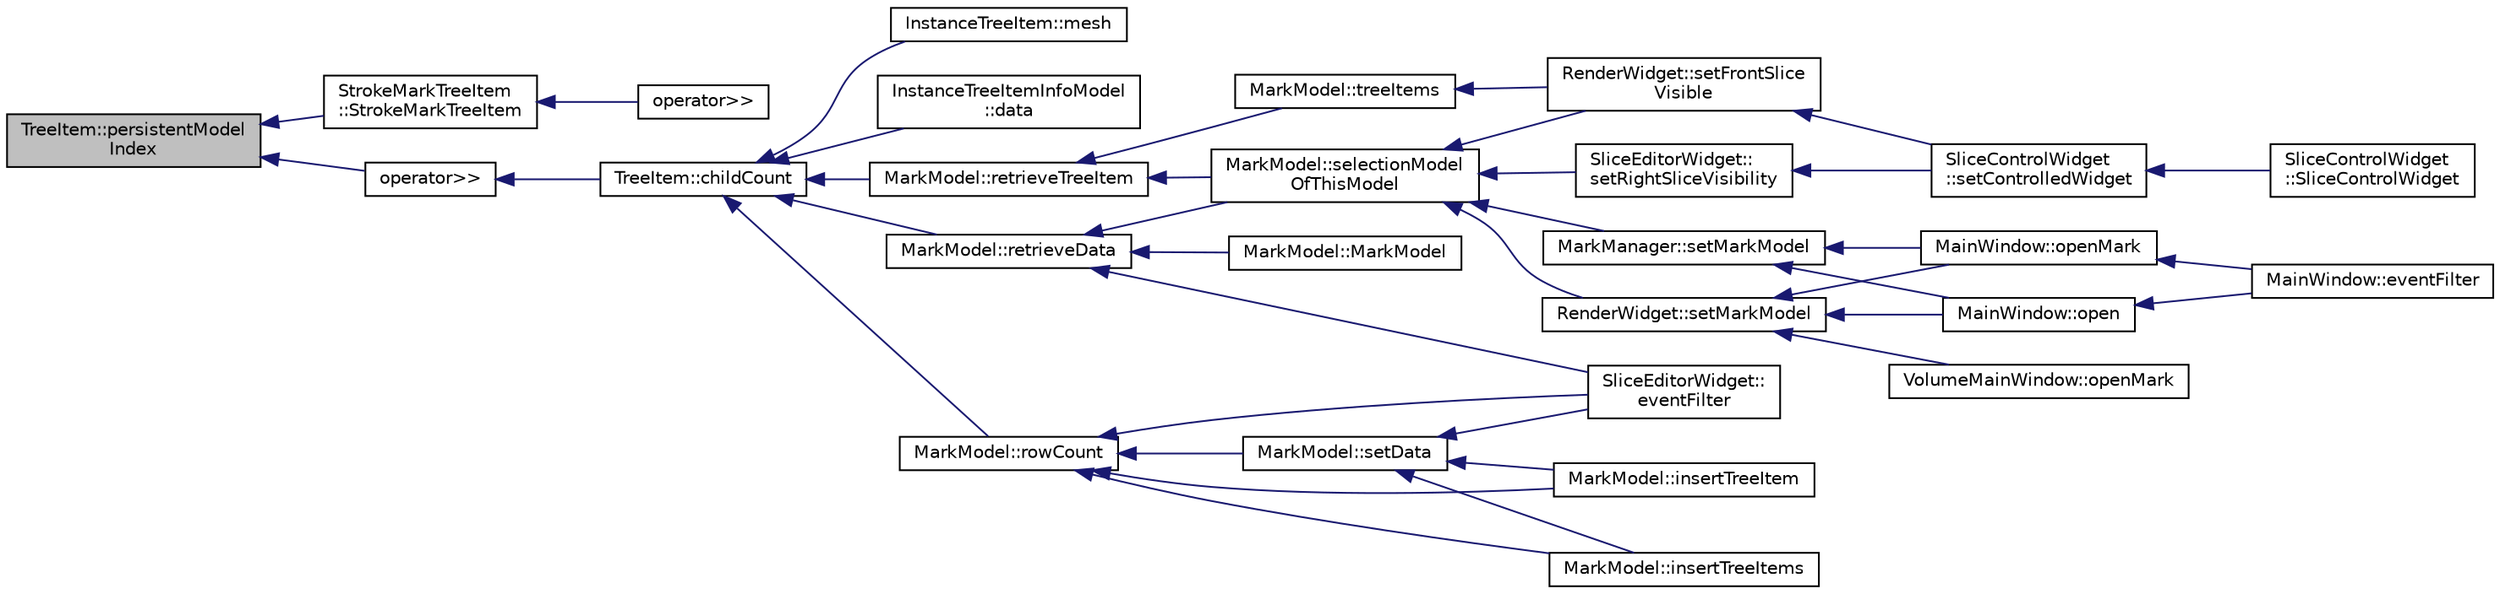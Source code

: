 digraph "TreeItem::persistentModelIndex"
{
  edge [fontname="Helvetica",fontsize="10",labelfontname="Helvetica",labelfontsize="10"];
  node [fontname="Helvetica",fontsize="10",shape=record];
  rankdir="LR";
  Node144 [label="TreeItem::persistentModel\lIndex",height=0.2,width=0.4,color="black", fillcolor="grey75", style="filled", fontcolor="black"];
  Node144 -> Node145 [dir="back",color="midnightblue",fontsize="10",style="solid",fontname="Helvetica"];
  Node145 [label="StrokeMarkTreeItem\l::StrokeMarkTreeItem",height=0.2,width=0.4,color="black", fillcolor="white", style="filled",URL="$class_stroke_mark_tree_item.html#a048deb53ecb914ae3744c58d04e5f481"];
  Node145 -> Node146 [dir="back",color="midnightblue",fontsize="10",style="solid",fontname="Helvetica"];
  Node146 [label="operator\>\>",height=0.2,width=0.4,color="black", fillcolor="white", style="filled",URL="$marktreeitem_8cpp.html#a42408b602c7afd582f1e0ee4c2687b65"];
  Node144 -> Node147 [dir="back",color="midnightblue",fontsize="10",style="solid",fontname="Helvetica"];
  Node147 [label="operator\>\>",height=0.2,width=0.4,color="black", fillcolor="white", style="filled",URL="$treeitem_8h.html#a437228530f02a7bebd73f29f411e82b0"];
  Node147 -> Node148 [dir="back",color="midnightblue",fontsize="10",style="solid",fontname="Helvetica"];
  Node148 [label="TreeItem::childCount",height=0.2,width=0.4,color="black", fillcolor="white", style="filled",URL="$class_tree_item.html#a14551ec37f50067974fc93aa78b4b6e1"];
  Node148 -> Node149 [dir="back",color="midnightblue",fontsize="10",style="solid",fontname="Helvetica"];
  Node149 [label="InstanceTreeItem::mesh",height=0.2,width=0.4,color="black", fillcolor="white", style="filled",URL="$class_instance_tree_item.html#a87288f39102b83857e44cd1245dd9b92"];
  Node148 -> Node150 [dir="back",color="midnightblue",fontsize="10",style="solid",fontname="Helvetica"];
  Node150 [label="InstanceTreeItemInfoModel\l::data",height=0.2,width=0.4,color="black", fillcolor="white", style="filled",URL="$class_instance_tree_item_info_model.html#a9d86725a5661fd4f8b84c2844bb25174"];
  Node148 -> Node151 [dir="back",color="midnightblue",fontsize="10",style="solid",fontname="Helvetica"];
  Node151 [label="MarkModel::retrieveData",height=0.2,width=0.4,color="black", fillcolor="white", style="filled",URL="$class_mark_model.html#af319ad9abc81c3b59112d9c8c08f2cab"];
  Node151 -> Node152 [dir="back",color="midnightblue",fontsize="10",style="solid",fontname="Helvetica"];
  Node152 [label="MarkModel::MarkModel",height=0.2,width=0.4,color="black", fillcolor="white", style="filled",URL="$class_mark_model.html#a41f493af223c4e686214ab685b46a65a",tooltip="Creates a mark model from a file. "];
  Node151 -> Node153 [dir="back",color="midnightblue",fontsize="10",style="solid",fontname="Helvetica"];
  Node153 [label="MarkModel::selectionModel\lOfThisModel",height=0.2,width=0.4,color="black", fillcolor="white", style="filled",URL="$class_mark_model.html#ad58bc2e692e3b5a0716e20145d135e50"];
  Node153 -> Node154 [dir="back",color="midnightblue",fontsize="10",style="solid",fontname="Helvetica"];
  Node154 [label="MarkManager::setMarkModel",height=0.2,width=0.4,color="black", fillcolor="white", style="filled",URL="$class_mark_manager.html#a1c5504fe103bdbd2402f1bf35081c04a",tooltip="Set new model model to the widget. "];
  Node154 -> Node155 [dir="back",color="midnightblue",fontsize="10",style="solid",fontname="Helvetica"];
  Node155 [label="MainWindow::open",height=0.2,width=0.4,color="black", fillcolor="white", style="filled",URL="$class_main_window.html#a1e8fb82ba2db0b722d9cd49fb05e4952"];
  Node155 -> Node156 [dir="back",color="midnightblue",fontsize="10",style="solid",fontname="Helvetica"];
  Node156 [label="MainWindow::eventFilter",height=0.2,width=0.4,color="black", fillcolor="white", style="filled",URL="$class_main_window.html#ade305265b2120df2489a5ebeb07ebbe1"];
  Node154 -> Node157 [dir="back",color="midnightblue",fontsize="10",style="solid",fontname="Helvetica"];
  Node157 [label="MainWindow::openMark",height=0.2,width=0.4,color="black", fillcolor="white", style="filled",URL="$class_main_window.html#a9cd18140979dd0f5d1312e9c66de19da"];
  Node157 -> Node156 [dir="back",color="midnightblue",fontsize="10",style="solid",fontname="Helvetica"];
  Node153 -> Node158 [dir="back",color="midnightblue",fontsize="10",style="solid",fontname="Helvetica"];
  Node158 [label="RenderWidget::setMarkModel",height=0.2,width=0.4,color="black", fillcolor="white", style="filled",URL="$class_render_widget.html#ae525129d1fd36fa90f7c6674f4b51d70",tooltip="Sets the slice model as the given model. "];
  Node158 -> Node155 [dir="back",color="midnightblue",fontsize="10",style="solid",fontname="Helvetica"];
  Node158 -> Node157 [dir="back",color="midnightblue",fontsize="10",style="solid",fontname="Helvetica"];
  Node158 -> Node159 [dir="back",color="midnightblue",fontsize="10",style="solid",fontname="Helvetica"];
  Node159 [label="VolumeMainWindow::openMark",height=0.2,width=0.4,color="black", fillcolor="white", style="filled",URL="$class_volume_main_window.html#a690eac05cd92c04cfd56e9a7f9fe19b5"];
  Node153 -> Node160 [dir="back",color="midnightblue",fontsize="10",style="solid",fontname="Helvetica"];
  Node160 [label="RenderWidget::setFrontSlice\lVisible",height=0.2,width=0.4,color="black", fillcolor="white", style="filled",URL="$class_render_widget.html#a54d5421db7ae7377116979c9189c9365",tooltip="This property holds the visibility of the front slice when renders data with slice type render..."];
  Node160 -> Node161 [dir="back",color="midnightblue",fontsize="10",style="solid",fontname="Helvetica"];
  Node161 [label="SliceControlWidget\l::setControlledWidget",height=0.2,width=0.4,color="black", fillcolor="white", style="filled",URL="$class_slice_control_widget.html#a22f1c1840e4e0bd6bb7daec1ffcdafc8",tooltip="Sets the controlled widget sliceWidge and volumeWidget to present. "];
  Node161 -> Node162 [dir="back",color="midnightblue",fontsize="10",style="solid",fontname="Helvetica"];
  Node162 [label="SliceControlWidget\l::SliceControlWidget",height=0.2,width=0.4,color="black", fillcolor="white", style="filled",URL="$class_slice_control_widget.html#a57f30c045f08dafbd807c80bd2d862b6",tooltip="Constructs a widget by the given sliceWidget and volumeWidget. "];
  Node153 -> Node163 [dir="back",color="midnightblue",fontsize="10",style="solid",fontname="Helvetica"];
  Node163 [label="SliceEditorWidget::\lsetRightSliceVisibility",height=0.2,width=0.4,color="black", fillcolor="white", style="filled",URL="$class_slice_editor_widget.html#ad994c2599b8cee4b75614e230b2214e6",tooltip="This is a convenience function to set right slice visibility. "];
  Node163 -> Node161 [dir="back",color="midnightblue",fontsize="10",style="solid",fontname="Helvetica"];
  Node151 -> Node164 [dir="back",color="midnightblue",fontsize="10",style="solid",fontname="Helvetica"];
  Node164 [label="SliceEditorWidget::\leventFilter",height=0.2,width=0.4,color="black", fillcolor="white", style="filled",URL="$class_slice_editor_widget.html#a1ec28842041deac02c57bba58ec2d6a0",tooltip="Reimplemented from QWidget::eventFilter. "];
  Node148 -> Node165 [dir="back",color="midnightblue",fontsize="10",style="solid",fontname="Helvetica"];
  Node165 [label="MarkModel::retrieveTreeItem",height=0.2,width=0.4,color="black", fillcolor="white", style="filled",URL="$class_mark_model.html#ac21d495d673ed2238d7c1df17fa844fb",tooltip="This is a helper function for get specified type to items in the parent of . "];
  Node165 -> Node166 [dir="back",color="midnightblue",fontsize="10",style="solid",fontname="Helvetica"];
  Node166 [label="MarkModel::treeItems",height=0.2,width=0.4,color="black", fillcolor="white", style="filled",URL="$class_mark_model.html#abd67a8a42ced49d205fc618bcefbc6ab",tooltip="Returns all tree items according to a given parent index parent and a type. "];
  Node166 -> Node160 [dir="back",color="midnightblue",fontsize="10",style="solid",fontname="Helvetica"];
  Node165 -> Node153 [dir="back",color="midnightblue",fontsize="10",style="solid",fontname="Helvetica"];
  Node148 -> Node167 [dir="back",color="midnightblue",fontsize="10",style="solid",fontname="Helvetica"];
  Node167 [label="MarkModel::rowCount",height=0.2,width=0.4,color="black", fillcolor="white", style="filled",URL="$class_mark_model.html#ace2df215d81964450bd7eaadd90c96cb",tooltip="Reimplemented from QAbstractItemModel::rowCount(const QModelIndex & parent) const. "];
  Node167 -> Node168 [dir="back",color="midnightblue",fontsize="10",style="solid",fontname="Helvetica"];
  Node168 [label="MarkModel::insertTreeItem",height=0.2,width=0.4,color="black", fillcolor="white", style="filled",URL="$class_mark_model.html#afc64d35495ea8bed14bbb102cdf7e13a",tooltip="This is a convenience function for inserting an tree item into the tree model by the pointer itself i..."];
  Node167 -> Node169 [dir="back",color="midnightblue",fontsize="10",style="solid",fontname="Helvetica"];
  Node169 [label="MarkModel::insertTreeItems",height=0.2,width=0.4,color="black", fillcolor="white", style="filled",URL="$class_mark_model.html#a7da424d8803b0e5aa37a165ff1237a2b",tooltip="This is a convenience function for inserting a bundle of tree items into the tree model by the pointe..."];
  Node167 -> Node170 [dir="back",color="midnightblue",fontsize="10",style="solid",fontname="Helvetica"];
  Node170 [label="MarkModel::setData",height=0.2,width=0.4,color="black", fillcolor="white", style="filled",URL="$class_mark_model.html#ac42f11801e20c62fce0f45c60487a9f2",tooltip="Reimplemented from QAbstractItemModel::setData(const QModelIndex & index, const QVariant & value..."];
  Node170 -> Node168 [dir="back",color="midnightblue",fontsize="10",style="solid",fontname="Helvetica"];
  Node170 -> Node169 [dir="back",color="midnightblue",fontsize="10",style="solid",fontname="Helvetica"];
  Node170 -> Node164 [dir="back",color="midnightblue",fontsize="10",style="solid",fontname="Helvetica"];
  Node167 -> Node164 [dir="back",color="midnightblue",fontsize="10",style="solid",fontname="Helvetica"];
}
